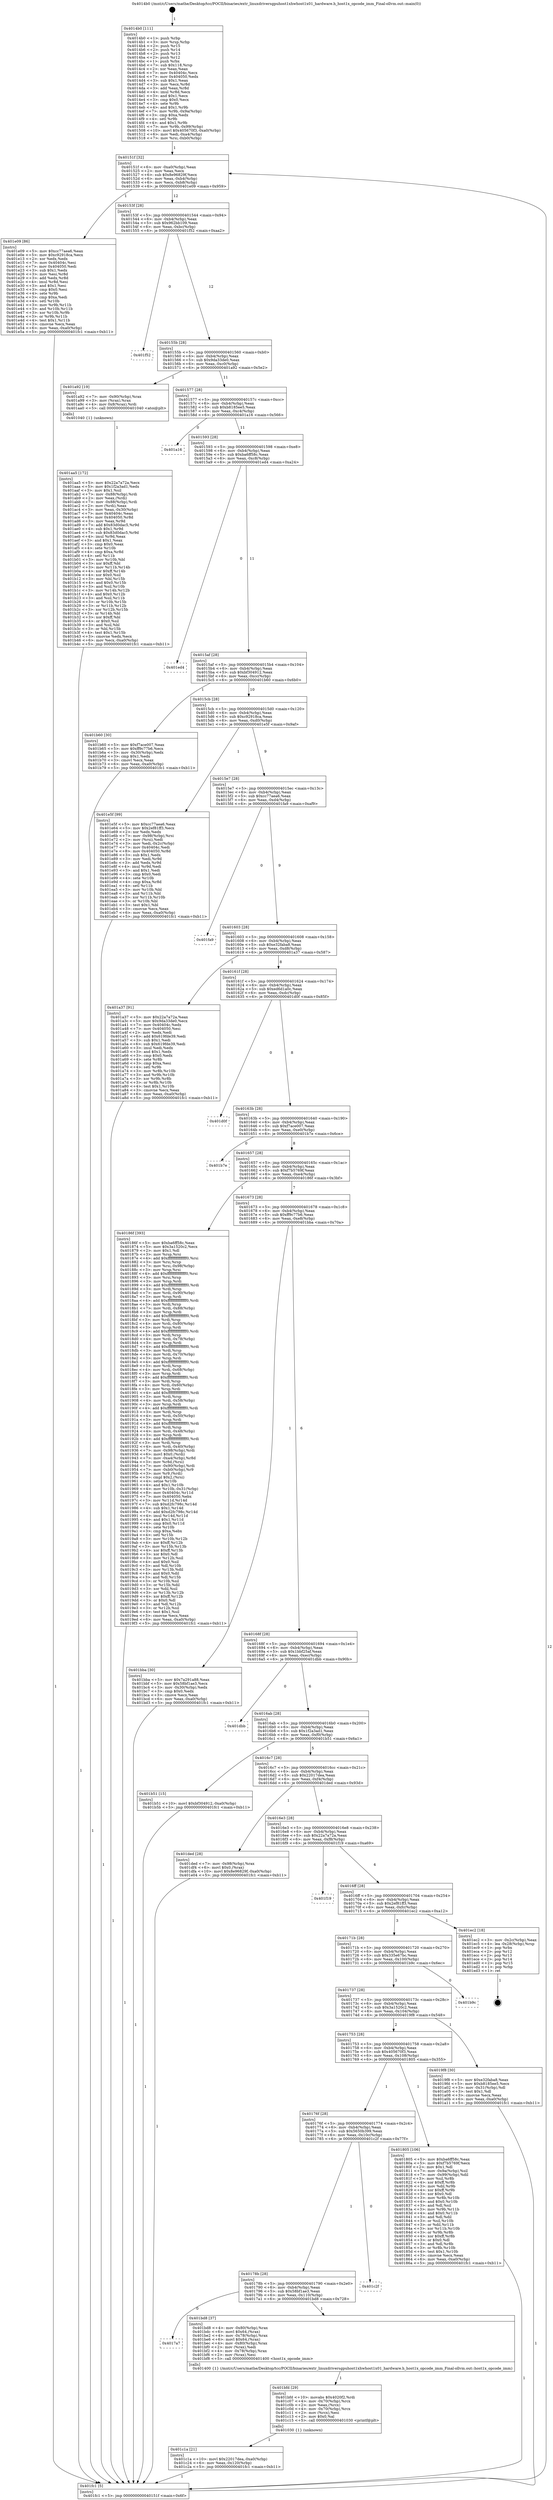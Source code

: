 digraph "0x4014b0" {
  label = "0x4014b0 (/mnt/c/Users/mathe/Desktop/tcc/POCII/binaries/extr_linuxdriversgpuhost1xhwhost1x01_hardware.h_host1x_opcode_imm_Final-ollvm.out::main(0))"
  labelloc = "t"
  node[shape=record]

  Entry [label="",width=0.3,height=0.3,shape=circle,fillcolor=black,style=filled]
  "0x40151f" [label="{
     0x40151f [32]\l
     | [instrs]\l
     &nbsp;&nbsp;0x40151f \<+6\>: mov -0xa0(%rbp),%eax\l
     &nbsp;&nbsp;0x401525 \<+2\>: mov %eax,%ecx\l
     &nbsp;&nbsp;0x401527 \<+6\>: sub $0x8e96829f,%ecx\l
     &nbsp;&nbsp;0x40152d \<+6\>: mov %eax,-0xb4(%rbp)\l
     &nbsp;&nbsp;0x401533 \<+6\>: mov %ecx,-0xb8(%rbp)\l
     &nbsp;&nbsp;0x401539 \<+6\>: je 0000000000401e09 \<main+0x959\>\l
  }"]
  "0x401e09" [label="{
     0x401e09 [86]\l
     | [instrs]\l
     &nbsp;&nbsp;0x401e09 \<+5\>: mov $0xcc77aea6,%eax\l
     &nbsp;&nbsp;0x401e0e \<+5\>: mov $0xc92918ca,%ecx\l
     &nbsp;&nbsp;0x401e13 \<+2\>: xor %edx,%edx\l
     &nbsp;&nbsp;0x401e15 \<+7\>: mov 0x40404c,%esi\l
     &nbsp;&nbsp;0x401e1c \<+7\>: mov 0x404050,%edi\l
     &nbsp;&nbsp;0x401e23 \<+3\>: sub $0x1,%edx\l
     &nbsp;&nbsp;0x401e26 \<+3\>: mov %esi,%r8d\l
     &nbsp;&nbsp;0x401e29 \<+3\>: add %edx,%r8d\l
     &nbsp;&nbsp;0x401e2c \<+4\>: imul %r8d,%esi\l
     &nbsp;&nbsp;0x401e30 \<+3\>: and $0x1,%esi\l
     &nbsp;&nbsp;0x401e33 \<+3\>: cmp $0x0,%esi\l
     &nbsp;&nbsp;0x401e36 \<+4\>: sete %r9b\l
     &nbsp;&nbsp;0x401e3a \<+3\>: cmp $0xa,%edi\l
     &nbsp;&nbsp;0x401e3d \<+4\>: setl %r10b\l
     &nbsp;&nbsp;0x401e41 \<+3\>: mov %r9b,%r11b\l
     &nbsp;&nbsp;0x401e44 \<+3\>: and %r10b,%r11b\l
     &nbsp;&nbsp;0x401e47 \<+3\>: xor %r10b,%r9b\l
     &nbsp;&nbsp;0x401e4a \<+3\>: or %r9b,%r11b\l
     &nbsp;&nbsp;0x401e4d \<+4\>: test $0x1,%r11b\l
     &nbsp;&nbsp;0x401e51 \<+3\>: cmovne %ecx,%eax\l
     &nbsp;&nbsp;0x401e54 \<+6\>: mov %eax,-0xa0(%rbp)\l
     &nbsp;&nbsp;0x401e5a \<+5\>: jmp 0000000000401fc1 \<main+0xb11\>\l
  }"]
  "0x40153f" [label="{
     0x40153f [28]\l
     | [instrs]\l
     &nbsp;&nbsp;0x40153f \<+5\>: jmp 0000000000401544 \<main+0x94\>\l
     &nbsp;&nbsp;0x401544 \<+6\>: mov -0xb4(%rbp),%eax\l
     &nbsp;&nbsp;0x40154a \<+5\>: sub $0x962bb109,%eax\l
     &nbsp;&nbsp;0x40154f \<+6\>: mov %eax,-0xbc(%rbp)\l
     &nbsp;&nbsp;0x401555 \<+6\>: je 0000000000401f52 \<main+0xaa2\>\l
  }"]
  Exit [label="",width=0.3,height=0.3,shape=circle,fillcolor=black,style=filled,peripheries=2]
  "0x401f52" [label="{
     0x401f52\l
  }", style=dashed]
  "0x40155b" [label="{
     0x40155b [28]\l
     | [instrs]\l
     &nbsp;&nbsp;0x40155b \<+5\>: jmp 0000000000401560 \<main+0xb0\>\l
     &nbsp;&nbsp;0x401560 \<+6\>: mov -0xb4(%rbp),%eax\l
     &nbsp;&nbsp;0x401566 \<+5\>: sub $0x9da33de0,%eax\l
     &nbsp;&nbsp;0x40156b \<+6\>: mov %eax,-0xc0(%rbp)\l
     &nbsp;&nbsp;0x401571 \<+6\>: je 0000000000401a92 \<main+0x5e2\>\l
  }"]
  "0x401c1a" [label="{
     0x401c1a [21]\l
     | [instrs]\l
     &nbsp;&nbsp;0x401c1a \<+10\>: movl $0x22017dea,-0xa0(%rbp)\l
     &nbsp;&nbsp;0x401c24 \<+6\>: mov %eax,-0x120(%rbp)\l
     &nbsp;&nbsp;0x401c2a \<+5\>: jmp 0000000000401fc1 \<main+0xb11\>\l
  }"]
  "0x401a92" [label="{
     0x401a92 [19]\l
     | [instrs]\l
     &nbsp;&nbsp;0x401a92 \<+7\>: mov -0x90(%rbp),%rax\l
     &nbsp;&nbsp;0x401a99 \<+3\>: mov (%rax),%rax\l
     &nbsp;&nbsp;0x401a9c \<+4\>: mov 0x8(%rax),%rdi\l
     &nbsp;&nbsp;0x401aa0 \<+5\>: call 0000000000401040 \<atoi@plt\>\l
     | [calls]\l
     &nbsp;&nbsp;0x401040 \{1\} (unknown)\l
  }"]
  "0x401577" [label="{
     0x401577 [28]\l
     | [instrs]\l
     &nbsp;&nbsp;0x401577 \<+5\>: jmp 000000000040157c \<main+0xcc\>\l
     &nbsp;&nbsp;0x40157c \<+6\>: mov -0xb4(%rbp),%eax\l
     &nbsp;&nbsp;0x401582 \<+5\>: sub $0xb8185ee5,%eax\l
     &nbsp;&nbsp;0x401587 \<+6\>: mov %eax,-0xc4(%rbp)\l
     &nbsp;&nbsp;0x40158d \<+6\>: je 0000000000401a16 \<main+0x566\>\l
  }"]
  "0x401bfd" [label="{
     0x401bfd [29]\l
     | [instrs]\l
     &nbsp;&nbsp;0x401bfd \<+10\>: movabs $0x4020f2,%rdi\l
     &nbsp;&nbsp;0x401c07 \<+4\>: mov -0x70(%rbp),%rcx\l
     &nbsp;&nbsp;0x401c0b \<+2\>: mov %eax,(%rcx)\l
     &nbsp;&nbsp;0x401c0d \<+4\>: mov -0x70(%rbp),%rcx\l
     &nbsp;&nbsp;0x401c11 \<+2\>: mov (%rcx),%esi\l
     &nbsp;&nbsp;0x401c13 \<+2\>: mov $0x0,%al\l
     &nbsp;&nbsp;0x401c15 \<+5\>: call 0000000000401030 \<printf@plt\>\l
     | [calls]\l
     &nbsp;&nbsp;0x401030 \{1\} (unknown)\l
  }"]
  "0x401a16" [label="{
     0x401a16\l
  }", style=dashed]
  "0x401593" [label="{
     0x401593 [28]\l
     | [instrs]\l
     &nbsp;&nbsp;0x401593 \<+5\>: jmp 0000000000401598 \<main+0xe8\>\l
     &nbsp;&nbsp;0x401598 \<+6\>: mov -0xb4(%rbp),%eax\l
     &nbsp;&nbsp;0x40159e \<+5\>: sub $0xba6ff58c,%eax\l
     &nbsp;&nbsp;0x4015a3 \<+6\>: mov %eax,-0xc8(%rbp)\l
     &nbsp;&nbsp;0x4015a9 \<+6\>: je 0000000000401ed4 \<main+0xa24\>\l
  }"]
  "0x4017a7" [label="{
     0x4017a7\l
  }", style=dashed]
  "0x401ed4" [label="{
     0x401ed4\l
  }", style=dashed]
  "0x4015af" [label="{
     0x4015af [28]\l
     | [instrs]\l
     &nbsp;&nbsp;0x4015af \<+5\>: jmp 00000000004015b4 \<main+0x104\>\l
     &nbsp;&nbsp;0x4015b4 \<+6\>: mov -0xb4(%rbp),%eax\l
     &nbsp;&nbsp;0x4015ba \<+5\>: sub $0xbf304912,%eax\l
     &nbsp;&nbsp;0x4015bf \<+6\>: mov %eax,-0xcc(%rbp)\l
     &nbsp;&nbsp;0x4015c5 \<+6\>: je 0000000000401b60 \<main+0x6b0\>\l
  }"]
  "0x401bd8" [label="{
     0x401bd8 [37]\l
     | [instrs]\l
     &nbsp;&nbsp;0x401bd8 \<+4\>: mov -0x80(%rbp),%rax\l
     &nbsp;&nbsp;0x401bdc \<+6\>: movl $0x64,(%rax)\l
     &nbsp;&nbsp;0x401be2 \<+4\>: mov -0x78(%rbp),%rax\l
     &nbsp;&nbsp;0x401be6 \<+6\>: movl $0x64,(%rax)\l
     &nbsp;&nbsp;0x401bec \<+4\>: mov -0x80(%rbp),%rax\l
     &nbsp;&nbsp;0x401bf0 \<+2\>: mov (%rax),%edi\l
     &nbsp;&nbsp;0x401bf2 \<+4\>: mov -0x78(%rbp),%rax\l
     &nbsp;&nbsp;0x401bf6 \<+2\>: mov (%rax),%esi\l
     &nbsp;&nbsp;0x401bf8 \<+5\>: call 0000000000401400 \<host1x_opcode_imm\>\l
     | [calls]\l
     &nbsp;&nbsp;0x401400 \{1\} (/mnt/c/Users/mathe/Desktop/tcc/POCII/binaries/extr_linuxdriversgpuhost1xhwhost1x01_hardware.h_host1x_opcode_imm_Final-ollvm.out::host1x_opcode_imm)\l
  }"]
  "0x401b60" [label="{
     0x401b60 [30]\l
     | [instrs]\l
     &nbsp;&nbsp;0x401b60 \<+5\>: mov $0xf7ace007,%eax\l
     &nbsp;&nbsp;0x401b65 \<+5\>: mov $0xff9c77b6,%ecx\l
     &nbsp;&nbsp;0x401b6a \<+3\>: mov -0x30(%rbp),%edx\l
     &nbsp;&nbsp;0x401b6d \<+3\>: cmp $0x1,%edx\l
     &nbsp;&nbsp;0x401b70 \<+3\>: cmovl %ecx,%eax\l
     &nbsp;&nbsp;0x401b73 \<+6\>: mov %eax,-0xa0(%rbp)\l
     &nbsp;&nbsp;0x401b79 \<+5\>: jmp 0000000000401fc1 \<main+0xb11\>\l
  }"]
  "0x4015cb" [label="{
     0x4015cb [28]\l
     | [instrs]\l
     &nbsp;&nbsp;0x4015cb \<+5\>: jmp 00000000004015d0 \<main+0x120\>\l
     &nbsp;&nbsp;0x4015d0 \<+6\>: mov -0xb4(%rbp),%eax\l
     &nbsp;&nbsp;0x4015d6 \<+5\>: sub $0xc92918ca,%eax\l
     &nbsp;&nbsp;0x4015db \<+6\>: mov %eax,-0xd0(%rbp)\l
     &nbsp;&nbsp;0x4015e1 \<+6\>: je 0000000000401e5f \<main+0x9af\>\l
  }"]
  "0x40178b" [label="{
     0x40178b [28]\l
     | [instrs]\l
     &nbsp;&nbsp;0x40178b \<+5\>: jmp 0000000000401790 \<main+0x2e0\>\l
     &nbsp;&nbsp;0x401790 \<+6\>: mov -0xb4(%rbp),%eax\l
     &nbsp;&nbsp;0x401796 \<+5\>: sub $0x58bf1ae3,%eax\l
     &nbsp;&nbsp;0x40179b \<+6\>: mov %eax,-0x110(%rbp)\l
     &nbsp;&nbsp;0x4017a1 \<+6\>: je 0000000000401bd8 \<main+0x728\>\l
  }"]
  "0x401e5f" [label="{
     0x401e5f [99]\l
     | [instrs]\l
     &nbsp;&nbsp;0x401e5f \<+5\>: mov $0xcc77aea6,%eax\l
     &nbsp;&nbsp;0x401e64 \<+5\>: mov $0x2ef81ff3,%ecx\l
     &nbsp;&nbsp;0x401e69 \<+2\>: xor %edx,%edx\l
     &nbsp;&nbsp;0x401e6b \<+7\>: mov -0x98(%rbp),%rsi\l
     &nbsp;&nbsp;0x401e72 \<+2\>: mov (%rsi),%edi\l
     &nbsp;&nbsp;0x401e74 \<+3\>: mov %edi,-0x2c(%rbp)\l
     &nbsp;&nbsp;0x401e77 \<+7\>: mov 0x40404c,%edi\l
     &nbsp;&nbsp;0x401e7e \<+8\>: mov 0x404050,%r8d\l
     &nbsp;&nbsp;0x401e86 \<+3\>: sub $0x1,%edx\l
     &nbsp;&nbsp;0x401e89 \<+3\>: mov %edi,%r9d\l
     &nbsp;&nbsp;0x401e8c \<+3\>: add %edx,%r9d\l
     &nbsp;&nbsp;0x401e8f \<+4\>: imul %r9d,%edi\l
     &nbsp;&nbsp;0x401e93 \<+3\>: and $0x1,%edi\l
     &nbsp;&nbsp;0x401e96 \<+3\>: cmp $0x0,%edi\l
     &nbsp;&nbsp;0x401e99 \<+4\>: sete %r10b\l
     &nbsp;&nbsp;0x401e9d \<+4\>: cmp $0xa,%r8d\l
     &nbsp;&nbsp;0x401ea1 \<+4\>: setl %r11b\l
     &nbsp;&nbsp;0x401ea5 \<+3\>: mov %r10b,%bl\l
     &nbsp;&nbsp;0x401ea8 \<+3\>: and %r11b,%bl\l
     &nbsp;&nbsp;0x401eab \<+3\>: xor %r11b,%r10b\l
     &nbsp;&nbsp;0x401eae \<+3\>: or %r10b,%bl\l
     &nbsp;&nbsp;0x401eb1 \<+3\>: test $0x1,%bl\l
     &nbsp;&nbsp;0x401eb4 \<+3\>: cmovne %ecx,%eax\l
     &nbsp;&nbsp;0x401eb7 \<+6\>: mov %eax,-0xa0(%rbp)\l
     &nbsp;&nbsp;0x401ebd \<+5\>: jmp 0000000000401fc1 \<main+0xb11\>\l
  }"]
  "0x4015e7" [label="{
     0x4015e7 [28]\l
     | [instrs]\l
     &nbsp;&nbsp;0x4015e7 \<+5\>: jmp 00000000004015ec \<main+0x13c\>\l
     &nbsp;&nbsp;0x4015ec \<+6\>: mov -0xb4(%rbp),%eax\l
     &nbsp;&nbsp;0x4015f2 \<+5\>: sub $0xcc77aea6,%eax\l
     &nbsp;&nbsp;0x4015f7 \<+6\>: mov %eax,-0xd4(%rbp)\l
     &nbsp;&nbsp;0x4015fd \<+6\>: je 0000000000401fa9 \<main+0xaf9\>\l
  }"]
  "0x401c2f" [label="{
     0x401c2f\l
  }", style=dashed]
  "0x401fa9" [label="{
     0x401fa9\l
  }", style=dashed]
  "0x401603" [label="{
     0x401603 [28]\l
     | [instrs]\l
     &nbsp;&nbsp;0x401603 \<+5\>: jmp 0000000000401608 \<main+0x158\>\l
     &nbsp;&nbsp;0x401608 \<+6\>: mov -0xb4(%rbp),%eax\l
     &nbsp;&nbsp;0x40160e \<+5\>: sub $0xe32faba8,%eax\l
     &nbsp;&nbsp;0x401613 \<+6\>: mov %eax,-0xd8(%rbp)\l
     &nbsp;&nbsp;0x401619 \<+6\>: je 0000000000401a37 \<main+0x587\>\l
  }"]
  "0x401aa5" [label="{
     0x401aa5 [172]\l
     | [instrs]\l
     &nbsp;&nbsp;0x401aa5 \<+5\>: mov $0x22a7a72a,%ecx\l
     &nbsp;&nbsp;0x401aaa \<+5\>: mov $0x1f2a3ad1,%edx\l
     &nbsp;&nbsp;0x401aaf \<+3\>: mov $0x1,%sil\l
     &nbsp;&nbsp;0x401ab2 \<+7\>: mov -0x88(%rbp),%rdi\l
     &nbsp;&nbsp;0x401ab9 \<+2\>: mov %eax,(%rdi)\l
     &nbsp;&nbsp;0x401abb \<+7\>: mov -0x88(%rbp),%rdi\l
     &nbsp;&nbsp;0x401ac2 \<+2\>: mov (%rdi),%eax\l
     &nbsp;&nbsp;0x401ac4 \<+3\>: mov %eax,-0x30(%rbp)\l
     &nbsp;&nbsp;0x401ac7 \<+7\>: mov 0x40404c,%eax\l
     &nbsp;&nbsp;0x401ace \<+8\>: mov 0x404050,%r8d\l
     &nbsp;&nbsp;0x401ad6 \<+3\>: mov %eax,%r9d\l
     &nbsp;&nbsp;0x401ad9 \<+7\>: add $0x83d0dac5,%r9d\l
     &nbsp;&nbsp;0x401ae0 \<+4\>: sub $0x1,%r9d\l
     &nbsp;&nbsp;0x401ae4 \<+7\>: sub $0x83d0dac5,%r9d\l
     &nbsp;&nbsp;0x401aeb \<+4\>: imul %r9d,%eax\l
     &nbsp;&nbsp;0x401aef \<+3\>: and $0x1,%eax\l
     &nbsp;&nbsp;0x401af2 \<+3\>: cmp $0x0,%eax\l
     &nbsp;&nbsp;0x401af5 \<+4\>: sete %r10b\l
     &nbsp;&nbsp;0x401af9 \<+4\>: cmp $0xa,%r8d\l
     &nbsp;&nbsp;0x401afd \<+4\>: setl %r11b\l
     &nbsp;&nbsp;0x401b01 \<+3\>: mov %r10b,%bl\l
     &nbsp;&nbsp;0x401b04 \<+3\>: xor $0xff,%bl\l
     &nbsp;&nbsp;0x401b07 \<+3\>: mov %r11b,%r14b\l
     &nbsp;&nbsp;0x401b0a \<+4\>: xor $0xff,%r14b\l
     &nbsp;&nbsp;0x401b0e \<+4\>: xor $0x0,%sil\l
     &nbsp;&nbsp;0x401b12 \<+3\>: mov %bl,%r15b\l
     &nbsp;&nbsp;0x401b15 \<+4\>: and $0x0,%r15b\l
     &nbsp;&nbsp;0x401b19 \<+3\>: and %sil,%r10b\l
     &nbsp;&nbsp;0x401b1c \<+3\>: mov %r14b,%r12b\l
     &nbsp;&nbsp;0x401b1f \<+4\>: and $0x0,%r12b\l
     &nbsp;&nbsp;0x401b23 \<+3\>: and %sil,%r11b\l
     &nbsp;&nbsp;0x401b26 \<+3\>: or %r10b,%r15b\l
     &nbsp;&nbsp;0x401b29 \<+3\>: or %r11b,%r12b\l
     &nbsp;&nbsp;0x401b2c \<+3\>: xor %r12b,%r15b\l
     &nbsp;&nbsp;0x401b2f \<+3\>: or %r14b,%bl\l
     &nbsp;&nbsp;0x401b32 \<+3\>: xor $0xff,%bl\l
     &nbsp;&nbsp;0x401b35 \<+4\>: or $0x0,%sil\l
     &nbsp;&nbsp;0x401b39 \<+3\>: and %sil,%bl\l
     &nbsp;&nbsp;0x401b3c \<+3\>: or %bl,%r15b\l
     &nbsp;&nbsp;0x401b3f \<+4\>: test $0x1,%r15b\l
     &nbsp;&nbsp;0x401b43 \<+3\>: cmovne %edx,%ecx\l
     &nbsp;&nbsp;0x401b46 \<+6\>: mov %ecx,-0xa0(%rbp)\l
     &nbsp;&nbsp;0x401b4c \<+5\>: jmp 0000000000401fc1 \<main+0xb11\>\l
  }"]
  "0x401a37" [label="{
     0x401a37 [91]\l
     | [instrs]\l
     &nbsp;&nbsp;0x401a37 \<+5\>: mov $0x22a7a72a,%eax\l
     &nbsp;&nbsp;0x401a3c \<+5\>: mov $0x9da33de0,%ecx\l
     &nbsp;&nbsp;0x401a41 \<+7\>: mov 0x40404c,%edx\l
     &nbsp;&nbsp;0x401a48 \<+7\>: mov 0x404050,%esi\l
     &nbsp;&nbsp;0x401a4f \<+2\>: mov %edx,%edi\l
     &nbsp;&nbsp;0x401a51 \<+6\>: add $0x619fde39,%edi\l
     &nbsp;&nbsp;0x401a57 \<+3\>: sub $0x1,%edi\l
     &nbsp;&nbsp;0x401a5a \<+6\>: sub $0x619fde39,%edi\l
     &nbsp;&nbsp;0x401a60 \<+3\>: imul %edi,%edx\l
     &nbsp;&nbsp;0x401a63 \<+3\>: and $0x1,%edx\l
     &nbsp;&nbsp;0x401a66 \<+3\>: cmp $0x0,%edx\l
     &nbsp;&nbsp;0x401a69 \<+4\>: sete %r8b\l
     &nbsp;&nbsp;0x401a6d \<+3\>: cmp $0xa,%esi\l
     &nbsp;&nbsp;0x401a70 \<+4\>: setl %r9b\l
     &nbsp;&nbsp;0x401a74 \<+3\>: mov %r8b,%r10b\l
     &nbsp;&nbsp;0x401a77 \<+3\>: and %r9b,%r10b\l
     &nbsp;&nbsp;0x401a7a \<+3\>: xor %r9b,%r8b\l
     &nbsp;&nbsp;0x401a7d \<+3\>: or %r8b,%r10b\l
     &nbsp;&nbsp;0x401a80 \<+4\>: test $0x1,%r10b\l
     &nbsp;&nbsp;0x401a84 \<+3\>: cmovne %ecx,%eax\l
     &nbsp;&nbsp;0x401a87 \<+6\>: mov %eax,-0xa0(%rbp)\l
     &nbsp;&nbsp;0x401a8d \<+5\>: jmp 0000000000401fc1 \<main+0xb11\>\l
  }"]
  "0x40161f" [label="{
     0x40161f [28]\l
     | [instrs]\l
     &nbsp;&nbsp;0x40161f \<+5\>: jmp 0000000000401624 \<main+0x174\>\l
     &nbsp;&nbsp;0x401624 \<+6\>: mov -0xb4(%rbp),%eax\l
     &nbsp;&nbsp;0x40162a \<+5\>: sub $0xed6d1a0c,%eax\l
     &nbsp;&nbsp;0x40162f \<+6\>: mov %eax,-0xdc(%rbp)\l
     &nbsp;&nbsp;0x401635 \<+6\>: je 0000000000401d0f \<main+0x85f\>\l
  }"]
  "0x4014b0" [label="{
     0x4014b0 [111]\l
     | [instrs]\l
     &nbsp;&nbsp;0x4014b0 \<+1\>: push %rbp\l
     &nbsp;&nbsp;0x4014b1 \<+3\>: mov %rsp,%rbp\l
     &nbsp;&nbsp;0x4014b4 \<+2\>: push %r15\l
     &nbsp;&nbsp;0x4014b6 \<+2\>: push %r14\l
     &nbsp;&nbsp;0x4014b8 \<+2\>: push %r13\l
     &nbsp;&nbsp;0x4014ba \<+2\>: push %r12\l
     &nbsp;&nbsp;0x4014bc \<+1\>: push %rbx\l
     &nbsp;&nbsp;0x4014bd \<+7\>: sub $0x118,%rsp\l
     &nbsp;&nbsp;0x4014c4 \<+2\>: xor %eax,%eax\l
     &nbsp;&nbsp;0x4014c6 \<+7\>: mov 0x40404c,%ecx\l
     &nbsp;&nbsp;0x4014cd \<+7\>: mov 0x404050,%edx\l
     &nbsp;&nbsp;0x4014d4 \<+3\>: sub $0x1,%eax\l
     &nbsp;&nbsp;0x4014d7 \<+3\>: mov %ecx,%r8d\l
     &nbsp;&nbsp;0x4014da \<+3\>: add %eax,%r8d\l
     &nbsp;&nbsp;0x4014dd \<+4\>: imul %r8d,%ecx\l
     &nbsp;&nbsp;0x4014e1 \<+3\>: and $0x1,%ecx\l
     &nbsp;&nbsp;0x4014e4 \<+3\>: cmp $0x0,%ecx\l
     &nbsp;&nbsp;0x4014e7 \<+4\>: sete %r9b\l
     &nbsp;&nbsp;0x4014eb \<+4\>: and $0x1,%r9b\l
     &nbsp;&nbsp;0x4014ef \<+7\>: mov %r9b,-0x9a(%rbp)\l
     &nbsp;&nbsp;0x4014f6 \<+3\>: cmp $0xa,%edx\l
     &nbsp;&nbsp;0x4014f9 \<+4\>: setl %r9b\l
     &nbsp;&nbsp;0x4014fd \<+4\>: and $0x1,%r9b\l
     &nbsp;&nbsp;0x401501 \<+7\>: mov %r9b,-0x99(%rbp)\l
     &nbsp;&nbsp;0x401508 \<+10\>: movl $0x405670f3,-0xa0(%rbp)\l
     &nbsp;&nbsp;0x401512 \<+6\>: mov %edi,-0xa4(%rbp)\l
     &nbsp;&nbsp;0x401518 \<+7\>: mov %rsi,-0xb0(%rbp)\l
  }"]
  "0x401d0f" [label="{
     0x401d0f\l
  }", style=dashed]
  "0x40163b" [label="{
     0x40163b [28]\l
     | [instrs]\l
     &nbsp;&nbsp;0x40163b \<+5\>: jmp 0000000000401640 \<main+0x190\>\l
     &nbsp;&nbsp;0x401640 \<+6\>: mov -0xb4(%rbp),%eax\l
     &nbsp;&nbsp;0x401646 \<+5\>: sub $0xf7ace007,%eax\l
     &nbsp;&nbsp;0x40164b \<+6\>: mov %eax,-0xe0(%rbp)\l
     &nbsp;&nbsp;0x401651 \<+6\>: je 0000000000401b7e \<main+0x6ce\>\l
  }"]
  "0x401fc1" [label="{
     0x401fc1 [5]\l
     | [instrs]\l
     &nbsp;&nbsp;0x401fc1 \<+5\>: jmp 000000000040151f \<main+0x6f\>\l
  }"]
  "0x401b7e" [label="{
     0x401b7e\l
  }", style=dashed]
  "0x401657" [label="{
     0x401657 [28]\l
     | [instrs]\l
     &nbsp;&nbsp;0x401657 \<+5\>: jmp 000000000040165c \<main+0x1ac\>\l
     &nbsp;&nbsp;0x40165c \<+6\>: mov -0xb4(%rbp),%eax\l
     &nbsp;&nbsp;0x401662 \<+5\>: sub $0xf7b5769f,%eax\l
     &nbsp;&nbsp;0x401667 \<+6\>: mov %eax,-0xe4(%rbp)\l
     &nbsp;&nbsp;0x40166d \<+6\>: je 000000000040186f \<main+0x3bf\>\l
  }"]
  "0x40176f" [label="{
     0x40176f [28]\l
     | [instrs]\l
     &nbsp;&nbsp;0x40176f \<+5\>: jmp 0000000000401774 \<main+0x2c4\>\l
     &nbsp;&nbsp;0x401774 \<+6\>: mov -0xb4(%rbp),%eax\l
     &nbsp;&nbsp;0x40177a \<+5\>: sub $0x5650b399,%eax\l
     &nbsp;&nbsp;0x40177f \<+6\>: mov %eax,-0x10c(%rbp)\l
     &nbsp;&nbsp;0x401785 \<+6\>: je 0000000000401c2f \<main+0x77f\>\l
  }"]
  "0x40186f" [label="{
     0x40186f [393]\l
     | [instrs]\l
     &nbsp;&nbsp;0x40186f \<+5\>: mov $0xba6ff58c,%eax\l
     &nbsp;&nbsp;0x401874 \<+5\>: mov $0x3a1520c2,%ecx\l
     &nbsp;&nbsp;0x401879 \<+2\>: mov $0x1,%dl\l
     &nbsp;&nbsp;0x40187b \<+3\>: mov %rsp,%rsi\l
     &nbsp;&nbsp;0x40187e \<+4\>: add $0xfffffffffffffff0,%rsi\l
     &nbsp;&nbsp;0x401882 \<+3\>: mov %rsi,%rsp\l
     &nbsp;&nbsp;0x401885 \<+7\>: mov %rsi,-0x98(%rbp)\l
     &nbsp;&nbsp;0x40188c \<+3\>: mov %rsp,%rsi\l
     &nbsp;&nbsp;0x40188f \<+4\>: add $0xfffffffffffffff0,%rsi\l
     &nbsp;&nbsp;0x401893 \<+3\>: mov %rsi,%rsp\l
     &nbsp;&nbsp;0x401896 \<+3\>: mov %rsp,%rdi\l
     &nbsp;&nbsp;0x401899 \<+4\>: add $0xfffffffffffffff0,%rdi\l
     &nbsp;&nbsp;0x40189d \<+3\>: mov %rdi,%rsp\l
     &nbsp;&nbsp;0x4018a0 \<+7\>: mov %rdi,-0x90(%rbp)\l
     &nbsp;&nbsp;0x4018a7 \<+3\>: mov %rsp,%rdi\l
     &nbsp;&nbsp;0x4018aa \<+4\>: add $0xfffffffffffffff0,%rdi\l
     &nbsp;&nbsp;0x4018ae \<+3\>: mov %rdi,%rsp\l
     &nbsp;&nbsp;0x4018b1 \<+7\>: mov %rdi,-0x88(%rbp)\l
     &nbsp;&nbsp;0x4018b8 \<+3\>: mov %rsp,%rdi\l
     &nbsp;&nbsp;0x4018bb \<+4\>: add $0xfffffffffffffff0,%rdi\l
     &nbsp;&nbsp;0x4018bf \<+3\>: mov %rdi,%rsp\l
     &nbsp;&nbsp;0x4018c2 \<+4\>: mov %rdi,-0x80(%rbp)\l
     &nbsp;&nbsp;0x4018c6 \<+3\>: mov %rsp,%rdi\l
     &nbsp;&nbsp;0x4018c9 \<+4\>: add $0xfffffffffffffff0,%rdi\l
     &nbsp;&nbsp;0x4018cd \<+3\>: mov %rdi,%rsp\l
     &nbsp;&nbsp;0x4018d0 \<+4\>: mov %rdi,-0x78(%rbp)\l
     &nbsp;&nbsp;0x4018d4 \<+3\>: mov %rsp,%rdi\l
     &nbsp;&nbsp;0x4018d7 \<+4\>: add $0xfffffffffffffff0,%rdi\l
     &nbsp;&nbsp;0x4018db \<+3\>: mov %rdi,%rsp\l
     &nbsp;&nbsp;0x4018de \<+4\>: mov %rdi,-0x70(%rbp)\l
     &nbsp;&nbsp;0x4018e2 \<+3\>: mov %rsp,%rdi\l
     &nbsp;&nbsp;0x4018e5 \<+4\>: add $0xfffffffffffffff0,%rdi\l
     &nbsp;&nbsp;0x4018e9 \<+3\>: mov %rdi,%rsp\l
     &nbsp;&nbsp;0x4018ec \<+4\>: mov %rdi,-0x68(%rbp)\l
     &nbsp;&nbsp;0x4018f0 \<+3\>: mov %rsp,%rdi\l
     &nbsp;&nbsp;0x4018f3 \<+4\>: add $0xfffffffffffffff0,%rdi\l
     &nbsp;&nbsp;0x4018f7 \<+3\>: mov %rdi,%rsp\l
     &nbsp;&nbsp;0x4018fa \<+4\>: mov %rdi,-0x60(%rbp)\l
     &nbsp;&nbsp;0x4018fe \<+3\>: mov %rsp,%rdi\l
     &nbsp;&nbsp;0x401901 \<+4\>: add $0xfffffffffffffff0,%rdi\l
     &nbsp;&nbsp;0x401905 \<+3\>: mov %rdi,%rsp\l
     &nbsp;&nbsp;0x401908 \<+4\>: mov %rdi,-0x58(%rbp)\l
     &nbsp;&nbsp;0x40190c \<+3\>: mov %rsp,%rdi\l
     &nbsp;&nbsp;0x40190f \<+4\>: add $0xfffffffffffffff0,%rdi\l
     &nbsp;&nbsp;0x401913 \<+3\>: mov %rdi,%rsp\l
     &nbsp;&nbsp;0x401916 \<+4\>: mov %rdi,-0x50(%rbp)\l
     &nbsp;&nbsp;0x40191a \<+3\>: mov %rsp,%rdi\l
     &nbsp;&nbsp;0x40191d \<+4\>: add $0xfffffffffffffff0,%rdi\l
     &nbsp;&nbsp;0x401921 \<+3\>: mov %rdi,%rsp\l
     &nbsp;&nbsp;0x401924 \<+4\>: mov %rdi,-0x48(%rbp)\l
     &nbsp;&nbsp;0x401928 \<+3\>: mov %rsp,%rdi\l
     &nbsp;&nbsp;0x40192b \<+4\>: add $0xfffffffffffffff0,%rdi\l
     &nbsp;&nbsp;0x40192f \<+3\>: mov %rdi,%rsp\l
     &nbsp;&nbsp;0x401932 \<+4\>: mov %rdi,-0x40(%rbp)\l
     &nbsp;&nbsp;0x401936 \<+7\>: mov -0x98(%rbp),%rdi\l
     &nbsp;&nbsp;0x40193d \<+6\>: movl $0x0,(%rdi)\l
     &nbsp;&nbsp;0x401943 \<+7\>: mov -0xa4(%rbp),%r8d\l
     &nbsp;&nbsp;0x40194a \<+3\>: mov %r8d,(%rsi)\l
     &nbsp;&nbsp;0x40194d \<+7\>: mov -0x90(%rbp),%rdi\l
     &nbsp;&nbsp;0x401954 \<+7\>: mov -0xb0(%rbp),%r9\l
     &nbsp;&nbsp;0x40195b \<+3\>: mov %r9,(%rdi)\l
     &nbsp;&nbsp;0x40195e \<+3\>: cmpl $0x2,(%rsi)\l
     &nbsp;&nbsp;0x401961 \<+4\>: setne %r10b\l
     &nbsp;&nbsp;0x401965 \<+4\>: and $0x1,%r10b\l
     &nbsp;&nbsp;0x401969 \<+4\>: mov %r10b,-0x31(%rbp)\l
     &nbsp;&nbsp;0x40196d \<+8\>: mov 0x40404c,%r11d\l
     &nbsp;&nbsp;0x401975 \<+7\>: mov 0x404050,%ebx\l
     &nbsp;&nbsp;0x40197c \<+3\>: mov %r11d,%r14d\l
     &nbsp;&nbsp;0x40197f \<+7\>: sub $0xd2fc798c,%r14d\l
     &nbsp;&nbsp;0x401986 \<+4\>: sub $0x1,%r14d\l
     &nbsp;&nbsp;0x40198a \<+7\>: add $0xd2fc798c,%r14d\l
     &nbsp;&nbsp;0x401991 \<+4\>: imul %r14d,%r11d\l
     &nbsp;&nbsp;0x401995 \<+4\>: and $0x1,%r11d\l
     &nbsp;&nbsp;0x401999 \<+4\>: cmp $0x0,%r11d\l
     &nbsp;&nbsp;0x40199d \<+4\>: sete %r10b\l
     &nbsp;&nbsp;0x4019a1 \<+3\>: cmp $0xa,%ebx\l
     &nbsp;&nbsp;0x4019a4 \<+4\>: setl %r15b\l
     &nbsp;&nbsp;0x4019a8 \<+3\>: mov %r10b,%r12b\l
     &nbsp;&nbsp;0x4019ab \<+4\>: xor $0xff,%r12b\l
     &nbsp;&nbsp;0x4019af \<+3\>: mov %r15b,%r13b\l
     &nbsp;&nbsp;0x4019b2 \<+4\>: xor $0xff,%r13b\l
     &nbsp;&nbsp;0x4019b6 \<+3\>: xor $0x0,%dl\l
     &nbsp;&nbsp;0x4019b9 \<+3\>: mov %r12b,%sil\l
     &nbsp;&nbsp;0x4019bc \<+4\>: and $0x0,%sil\l
     &nbsp;&nbsp;0x4019c0 \<+3\>: and %dl,%r10b\l
     &nbsp;&nbsp;0x4019c3 \<+3\>: mov %r13b,%dil\l
     &nbsp;&nbsp;0x4019c6 \<+4\>: and $0x0,%dil\l
     &nbsp;&nbsp;0x4019ca \<+3\>: and %dl,%r15b\l
     &nbsp;&nbsp;0x4019cd \<+3\>: or %r10b,%sil\l
     &nbsp;&nbsp;0x4019d0 \<+3\>: or %r15b,%dil\l
     &nbsp;&nbsp;0x4019d3 \<+3\>: xor %dil,%sil\l
     &nbsp;&nbsp;0x4019d6 \<+3\>: or %r13b,%r12b\l
     &nbsp;&nbsp;0x4019d9 \<+4\>: xor $0xff,%r12b\l
     &nbsp;&nbsp;0x4019dd \<+3\>: or $0x0,%dl\l
     &nbsp;&nbsp;0x4019e0 \<+3\>: and %dl,%r12b\l
     &nbsp;&nbsp;0x4019e3 \<+3\>: or %r12b,%sil\l
     &nbsp;&nbsp;0x4019e6 \<+4\>: test $0x1,%sil\l
     &nbsp;&nbsp;0x4019ea \<+3\>: cmovne %ecx,%eax\l
     &nbsp;&nbsp;0x4019ed \<+6\>: mov %eax,-0xa0(%rbp)\l
     &nbsp;&nbsp;0x4019f3 \<+5\>: jmp 0000000000401fc1 \<main+0xb11\>\l
  }"]
  "0x401673" [label="{
     0x401673 [28]\l
     | [instrs]\l
     &nbsp;&nbsp;0x401673 \<+5\>: jmp 0000000000401678 \<main+0x1c8\>\l
     &nbsp;&nbsp;0x401678 \<+6\>: mov -0xb4(%rbp),%eax\l
     &nbsp;&nbsp;0x40167e \<+5\>: sub $0xff9c77b6,%eax\l
     &nbsp;&nbsp;0x401683 \<+6\>: mov %eax,-0xe8(%rbp)\l
     &nbsp;&nbsp;0x401689 \<+6\>: je 0000000000401bba \<main+0x70a\>\l
  }"]
  "0x401805" [label="{
     0x401805 [106]\l
     | [instrs]\l
     &nbsp;&nbsp;0x401805 \<+5\>: mov $0xba6ff58c,%eax\l
     &nbsp;&nbsp;0x40180a \<+5\>: mov $0xf7b5769f,%ecx\l
     &nbsp;&nbsp;0x40180f \<+2\>: mov $0x1,%dl\l
     &nbsp;&nbsp;0x401811 \<+7\>: mov -0x9a(%rbp),%sil\l
     &nbsp;&nbsp;0x401818 \<+7\>: mov -0x99(%rbp),%dil\l
     &nbsp;&nbsp;0x40181f \<+3\>: mov %sil,%r8b\l
     &nbsp;&nbsp;0x401822 \<+4\>: xor $0xff,%r8b\l
     &nbsp;&nbsp;0x401826 \<+3\>: mov %dil,%r9b\l
     &nbsp;&nbsp;0x401829 \<+4\>: xor $0xff,%r9b\l
     &nbsp;&nbsp;0x40182d \<+3\>: xor $0x0,%dl\l
     &nbsp;&nbsp;0x401830 \<+3\>: mov %r8b,%r10b\l
     &nbsp;&nbsp;0x401833 \<+4\>: and $0x0,%r10b\l
     &nbsp;&nbsp;0x401837 \<+3\>: and %dl,%sil\l
     &nbsp;&nbsp;0x40183a \<+3\>: mov %r9b,%r11b\l
     &nbsp;&nbsp;0x40183d \<+4\>: and $0x0,%r11b\l
     &nbsp;&nbsp;0x401841 \<+3\>: and %dl,%dil\l
     &nbsp;&nbsp;0x401844 \<+3\>: or %sil,%r10b\l
     &nbsp;&nbsp;0x401847 \<+3\>: or %dil,%r11b\l
     &nbsp;&nbsp;0x40184a \<+3\>: xor %r11b,%r10b\l
     &nbsp;&nbsp;0x40184d \<+3\>: or %r9b,%r8b\l
     &nbsp;&nbsp;0x401850 \<+4\>: xor $0xff,%r8b\l
     &nbsp;&nbsp;0x401854 \<+3\>: or $0x0,%dl\l
     &nbsp;&nbsp;0x401857 \<+3\>: and %dl,%r8b\l
     &nbsp;&nbsp;0x40185a \<+3\>: or %r8b,%r10b\l
     &nbsp;&nbsp;0x40185d \<+4\>: test $0x1,%r10b\l
     &nbsp;&nbsp;0x401861 \<+3\>: cmovne %ecx,%eax\l
     &nbsp;&nbsp;0x401864 \<+6\>: mov %eax,-0xa0(%rbp)\l
     &nbsp;&nbsp;0x40186a \<+5\>: jmp 0000000000401fc1 \<main+0xb11\>\l
  }"]
  "0x401bba" [label="{
     0x401bba [30]\l
     | [instrs]\l
     &nbsp;&nbsp;0x401bba \<+5\>: mov $0x7a291a88,%eax\l
     &nbsp;&nbsp;0x401bbf \<+5\>: mov $0x58bf1ae3,%ecx\l
     &nbsp;&nbsp;0x401bc4 \<+3\>: mov -0x30(%rbp),%edx\l
     &nbsp;&nbsp;0x401bc7 \<+3\>: cmp $0x0,%edx\l
     &nbsp;&nbsp;0x401bca \<+3\>: cmove %ecx,%eax\l
     &nbsp;&nbsp;0x401bcd \<+6\>: mov %eax,-0xa0(%rbp)\l
     &nbsp;&nbsp;0x401bd3 \<+5\>: jmp 0000000000401fc1 \<main+0xb11\>\l
  }"]
  "0x40168f" [label="{
     0x40168f [28]\l
     | [instrs]\l
     &nbsp;&nbsp;0x40168f \<+5\>: jmp 0000000000401694 \<main+0x1e4\>\l
     &nbsp;&nbsp;0x401694 \<+6\>: mov -0xb4(%rbp),%eax\l
     &nbsp;&nbsp;0x40169a \<+5\>: sub $0x1bbf25af,%eax\l
     &nbsp;&nbsp;0x40169f \<+6\>: mov %eax,-0xec(%rbp)\l
     &nbsp;&nbsp;0x4016a5 \<+6\>: je 0000000000401dbb \<main+0x90b\>\l
  }"]
  "0x401753" [label="{
     0x401753 [28]\l
     | [instrs]\l
     &nbsp;&nbsp;0x401753 \<+5\>: jmp 0000000000401758 \<main+0x2a8\>\l
     &nbsp;&nbsp;0x401758 \<+6\>: mov -0xb4(%rbp),%eax\l
     &nbsp;&nbsp;0x40175e \<+5\>: sub $0x405670f3,%eax\l
     &nbsp;&nbsp;0x401763 \<+6\>: mov %eax,-0x108(%rbp)\l
     &nbsp;&nbsp;0x401769 \<+6\>: je 0000000000401805 \<main+0x355\>\l
  }"]
  "0x401dbb" [label="{
     0x401dbb\l
  }", style=dashed]
  "0x4016ab" [label="{
     0x4016ab [28]\l
     | [instrs]\l
     &nbsp;&nbsp;0x4016ab \<+5\>: jmp 00000000004016b0 \<main+0x200\>\l
     &nbsp;&nbsp;0x4016b0 \<+6\>: mov -0xb4(%rbp),%eax\l
     &nbsp;&nbsp;0x4016b6 \<+5\>: sub $0x1f2a3ad1,%eax\l
     &nbsp;&nbsp;0x4016bb \<+6\>: mov %eax,-0xf0(%rbp)\l
     &nbsp;&nbsp;0x4016c1 \<+6\>: je 0000000000401b51 \<main+0x6a1\>\l
  }"]
  "0x4019f8" [label="{
     0x4019f8 [30]\l
     | [instrs]\l
     &nbsp;&nbsp;0x4019f8 \<+5\>: mov $0xe32faba8,%eax\l
     &nbsp;&nbsp;0x4019fd \<+5\>: mov $0xb8185ee5,%ecx\l
     &nbsp;&nbsp;0x401a02 \<+3\>: mov -0x31(%rbp),%dl\l
     &nbsp;&nbsp;0x401a05 \<+3\>: test $0x1,%dl\l
     &nbsp;&nbsp;0x401a08 \<+3\>: cmovne %ecx,%eax\l
     &nbsp;&nbsp;0x401a0b \<+6\>: mov %eax,-0xa0(%rbp)\l
     &nbsp;&nbsp;0x401a11 \<+5\>: jmp 0000000000401fc1 \<main+0xb11\>\l
  }"]
  "0x401b51" [label="{
     0x401b51 [15]\l
     | [instrs]\l
     &nbsp;&nbsp;0x401b51 \<+10\>: movl $0xbf304912,-0xa0(%rbp)\l
     &nbsp;&nbsp;0x401b5b \<+5\>: jmp 0000000000401fc1 \<main+0xb11\>\l
  }"]
  "0x4016c7" [label="{
     0x4016c7 [28]\l
     | [instrs]\l
     &nbsp;&nbsp;0x4016c7 \<+5\>: jmp 00000000004016cc \<main+0x21c\>\l
     &nbsp;&nbsp;0x4016cc \<+6\>: mov -0xb4(%rbp),%eax\l
     &nbsp;&nbsp;0x4016d2 \<+5\>: sub $0x22017dea,%eax\l
     &nbsp;&nbsp;0x4016d7 \<+6\>: mov %eax,-0xf4(%rbp)\l
     &nbsp;&nbsp;0x4016dd \<+6\>: je 0000000000401ded \<main+0x93d\>\l
  }"]
  "0x401737" [label="{
     0x401737 [28]\l
     | [instrs]\l
     &nbsp;&nbsp;0x401737 \<+5\>: jmp 000000000040173c \<main+0x28c\>\l
     &nbsp;&nbsp;0x40173c \<+6\>: mov -0xb4(%rbp),%eax\l
     &nbsp;&nbsp;0x401742 \<+5\>: sub $0x3a1520c2,%eax\l
     &nbsp;&nbsp;0x401747 \<+6\>: mov %eax,-0x104(%rbp)\l
     &nbsp;&nbsp;0x40174d \<+6\>: je 00000000004019f8 \<main+0x548\>\l
  }"]
  "0x401ded" [label="{
     0x401ded [28]\l
     | [instrs]\l
     &nbsp;&nbsp;0x401ded \<+7\>: mov -0x98(%rbp),%rax\l
     &nbsp;&nbsp;0x401df4 \<+6\>: movl $0x0,(%rax)\l
     &nbsp;&nbsp;0x401dfa \<+10\>: movl $0x8e96829f,-0xa0(%rbp)\l
     &nbsp;&nbsp;0x401e04 \<+5\>: jmp 0000000000401fc1 \<main+0xb11\>\l
  }"]
  "0x4016e3" [label="{
     0x4016e3 [28]\l
     | [instrs]\l
     &nbsp;&nbsp;0x4016e3 \<+5\>: jmp 00000000004016e8 \<main+0x238\>\l
     &nbsp;&nbsp;0x4016e8 \<+6\>: mov -0xb4(%rbp),%eax\l
     &nbsp;&nbsp;0x4016ee \<+5\>: sub $0x22a7a72a,%eax\l
     &nbsp;&nbsp;0x4016f3 \<+6\>: mov %eax,-0xf8(%rbp)\l
     &nbsp;&nbsp;0x4016f9 \<+6\>: je 0000000000401f19 \<main+0xa69\>\l
  }"]
  "0x401b9c" [label="{
     0x401b9c\l
  }", style=dashed]
  "0x401f19" [label="{
     0x401f19\l
  }", style=dashed]
  "0x4016ff" [label="{
     0x4016ff [28]\l
     | [instrs]\l
     &nbsp;&nbsp;0x4016ff \<+5\>: jmp 0000000000401704 \<main+0x254\>\l
     &nbsp;&nbsp;0x401704 \<+6\>: mov -0xb4(%rbp),%eax\l
     &nbsp;&nbsp;0x40170a \<+5\>: sub $0x2ef81ff3,%eax\l
     &nbsp;&nbsp;0x40170f \<+6\>: mov %eax,-0xfc(%rbp)\l
     &nbsp;&nbsp;0x401715 \<+6\>: je 0000000000401ec2 \<main+0xa12\>\l
  }"]
  "0x40171b" [label="{
     0x40171b [28]\l
     | [instrs]\l
     &nbsp;&nbsp;0x40171b \<+5\>: jmp 0000000000401720 \<main+0x270\>\l
     &nbsp;&nbsp;0x401720 \<+6\>: mov -0xb4(%rbp),%eax\l
     &nbsp;&nbsp;0x401726 \<+5\>: sub $0x335e67bc,%eax\l
     &nbsp;&nbsp;0x40172b \<+6\>: mov %eax,-0x100(%rbp)\l
     &nbsp;&nbsp;0x401731 \<+6\>: je 0000000000401b9c \<main+0x6ec\>\l
  }"]
  "0x401ec2" [label="{
     0x401ec2 [18]\l
     | [instrs]\l
     &nbsp;&nbsp;0x401ec2 \<+3\>: mov -0x2c(%rbp),%eax\l
     &nbsp;&nbsp;0x401ec5 \<+4\>: lea -0x28(%rbp),%rsp\l
     &nbsp;&nbsp;0x401ec9 \<+1\>: pop %rbx\l
     &nbsp;&nbsp;0x401eca \<+2\>: pop %r12\l
     &nbsp;&nbsp;0x401ecc \<+2\>: pop %r13\l
     &nbsp;&nbsp;0x401ece \<+2\>: pop %r14\l
     &nbsp;&nbsp;0x401ed0 \<+2\>: pop %r15\l
     &nbsp;&nbsp;0x401ed2 \<+1\>: pop %rbp\l
     &nbsp;&nbsp;0x401ed3 \<+1\>: ret\l
  }"]
  Entry -> "0x4014b0" [label=" 1"]
  "0x40151f" -> "0x401e09" [label=" 1"]
  "0x40151f" -> "0x40153f" [label=" 12"]
  "0x401ec2" -> Exit [label=" 1"]
  "0x40153f" -> "0x401f52" [label=" 0"]
  "0x40153f" -> "0x40155b" [label=" 12"]
  "0x401e5f" -> "0x401fc1" [label=" 1"]
  "0x40155b" -> "0x401a92" [label=" 1"]
  "0x40155b" -> "0x401577" [label=" 11"]
  "0x401e09" -> "0x401fc1" [label=" 1"]
  "0x401577" -> "0x401a16" [label=" 0"]
  "0x401577" -> "0x401593" [label=" 11"]
  "0x401ded" -> "0x401fc1" [label=" 1"]
  "0x401593" -> "0x401ed4" [label=" 0"]
  "0x401593" -> "0x4015af" [label=" 11"]
  "0x401c1a" -> "0x401fc1" [label=" 1"]
  "0x4015af" -> "0x401b60" [label=" 1"]
  "0x4015af" -> "0x4015cb" [label=" 10"]
  "0x401bfd" -> "0x401c1a" [label=" 1"]
  "0x4015cb" -> "0x401e5f" [label=" 1"]
  "0x4015cb" -> "0x4015e7" [label=" 9"]
  "0x40178b" -> "0x4017a7" [label=" 0"]
  "0x4015e7" -> "0x401fa9" [label=" 0"]
  "0x4015e7" -> "0x401603" [label=" 9"]
  "0x40178b" -> "0x401bd8" [label=" 1"]
  "0x401603" -> "0x401a37" [label=" 1"]
  "0x401603" -> "0x40161f" [label=" 8"]
  "0x40176f" -> "0x40178b" [label=" 1"]
  "0x40161f" -> "0x401d0f" [label=" 0"]
  "0x40161f" -> "0x40163b" [label=" 8"]
  "0x401bd8" -> "0x401bfd" [label=" 1"]
  "0x40163b" -> "0x401b7e" [label=" 0"]
  "0x40163b" -> "0x401657" [label=" 8"]
  "0x401bba" -> "0x401fc1" [label=" 1"]
  "0x401657" -> "0x40186f" [label=" 1"]
  "0x401657" -> "0x401673" [label=" 7"]
  "0x401b60" -> "0x401fc1" [label=" 1"]
  "0x401673" -> "0x401bba" [label=" 1"]
  "0x401673" -> "0x40168f" [label=" 6"]
  "0x401b51" -> "0x401fc1" [label=" 1"]
  "0x40168f" -> "0x401dbb" [label=" 0"]
  "0x40168f" -> "0x4016ab" [label=" 6"]
  "0x401a92" -> "0x401aa5" [label=" 1"]
  "0x4016ab" -> "0x401b51" [label=" 1"]
  "0x4016ab" -> "0x4016c7" [label=" 5"]
  "0x401a37" -> "0x401fc1" [label=" 1"]
  "0x4016c7" -> "0x401ded" [label=" 1"]
  "0x4016c7" -> "0x4016e3" [label=" 4"]
  "0x40186f" -> "0x401fc1" [label=" 1"]
  "0x4016e3" -> "0x401f19" [label=" 0"]
  "0x4016e3" -> "0x4016ff" [label=" 4"]
  "0x40176f" -> "0x401c2f" [label=" 0"]
  "0x4016ff" -> "0x401ec2" [label=" 1"]
  "0x4016ff" -> "0x40171b" [label=" 3"]
  "0x401fc1" -> "0x40151f" [label=" 12"]
  "0x40171b" -> "0x401b9c" [label=" 0"]
  "0x40171b" -> "0x401737" [label=" 3"]
  "0x4019f8" -> "0x401fc1" [label=" 1"]
  "0x401737" -> "0x4019f8" [label=" 1"]
  "0x401737" -> "0x401753" [label=" 2"]
  "0x401aa5" -> "0x401fc1" [label=" 1"]
  "0x401753" -> "0x401805" [label=" 1"]
  "0x401753" -> "0x40176f" [label=" 1"]
  "0x401805" -> "0x401fc1" [label=" 1"]
  "0x4014b0" -> "0x40151f" [label=" 1"]
}
